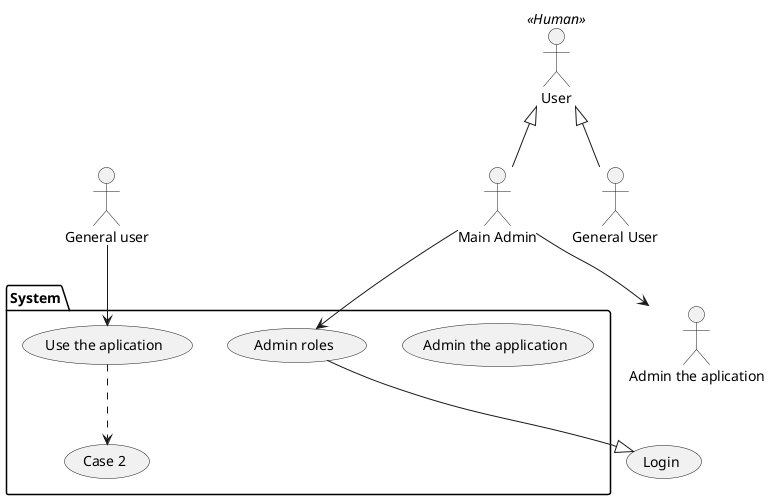 @startuml 
"Main Admin" as Admin

package System {
    usecase "Admin the application"
    usecase "Admin roles"

    usecase "Use the aplication"
    usecase "Case 2"
    }

usecase "Login"
User << Human >>
User <|-- Admin
User <|-- "General User"
"General user" --> "Use the aplication"
Admin --> "Admin the aplication"
Admin --> "Admin roles"
"Admin roles" --|> "Login"
"Use the aplication" ..> "Case 2"
@enduml
